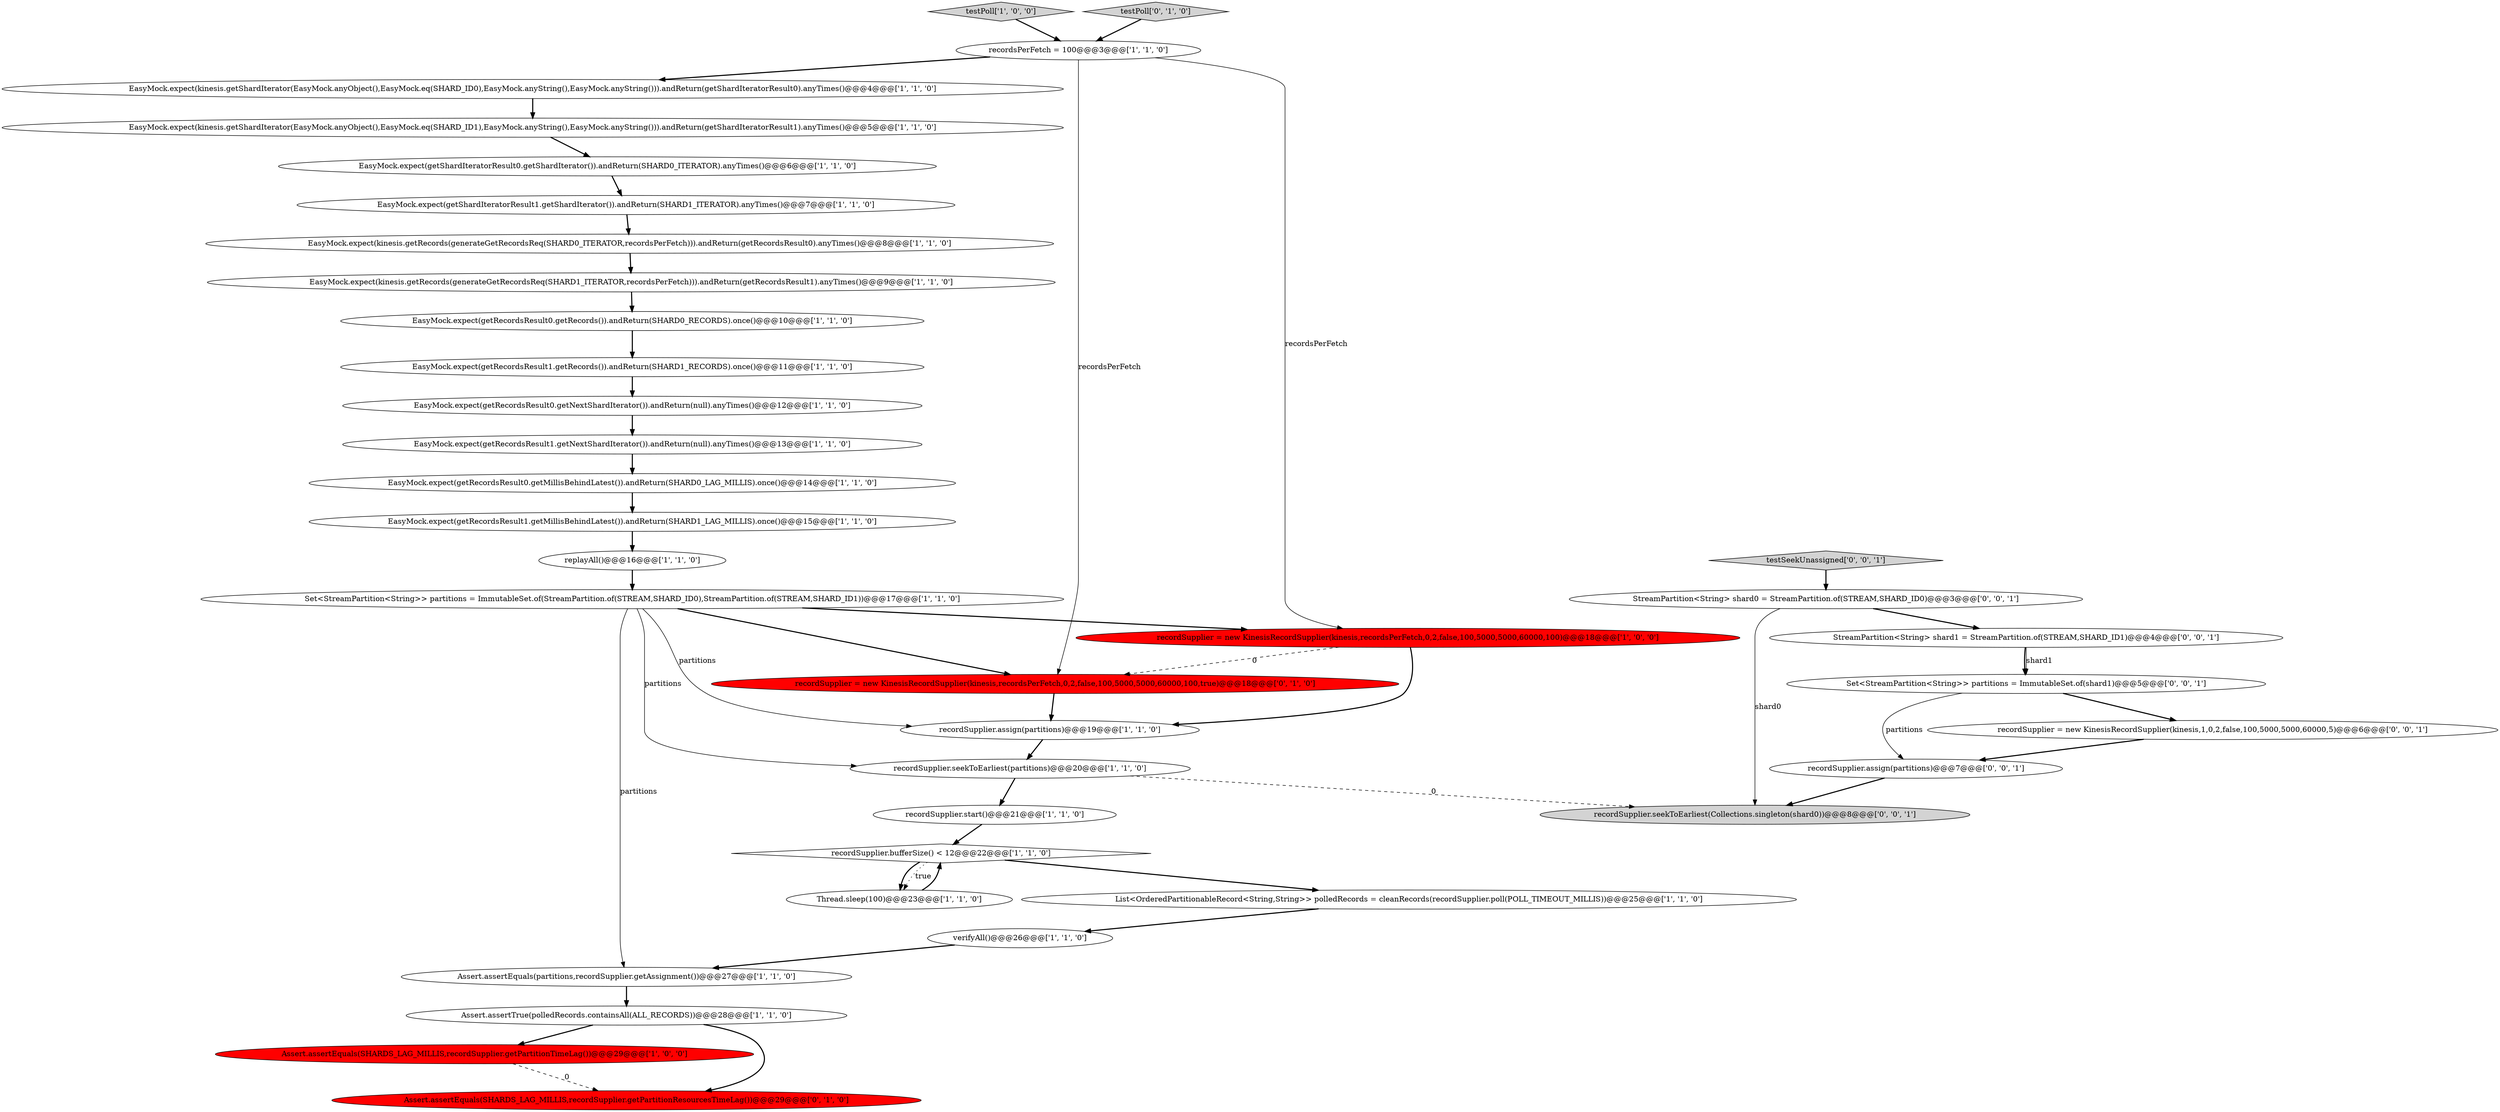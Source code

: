 digraph {
20 [style = filled, label = "Assert.assertEquals(SHARDS_LAG_MILLIS,recordSupplier.getPartitionTimeLag())@@@29@@@['1', '0', '0']", fillcolor = red, shape = ellipse image = "AAA1AAABBB1BBB"];
12 [style = filled, label = "recordSupplier.seekToEarliest(partitions)@@@20@@@['1', '1', '0']", fillcolor = white, shape = ellipse image = "AAA0AAABBB1BBB"];
0 [style = filled, label = "EasyMock.expect(kinesis.getShardIterator(EasyMock.anyObject(),EasyMock.eq(SHARD_ID1),EasyMock.anyString(),EasyMock.anyString())).andReturn(getShardIteratorResult1).anyTimes()@@@5@@@['1', '1', '0']", fillcolor = white, shape = ellipse image = "AAA0AAABBB1BBB"];
14 [style = filled, label = "EasyMock.expect(getShardIteratorResult0.getShardIterator()).andReturn(SHARD0_ITERATOR).anyTimes()@@@6@@@['1', '1', '0']", fillcolor = white, shape = ellipse image = "AAA0AAABBB1BBB"];
8 [style = filled, label = "Set<StreamPartition<String>> partitions = ImmutableSet.of(StreamPartition.of(STREAM,SHARD_ID0),StreamPartition.of(STREAM,SHARD_ID1))@@@17@@@['1', '1', '0']", fillcolor = white, shape = ellipse image = "AAA0AAABBB1BBB"];
17 [style = filled, label = "recordSupplier = new KinesisRecordSupplier(kinesis,recordsPerFetch,0,2,false,100,5000,5000,60000,100)@@@18@@@['1', '0', '0']", fillcolor = red, shape = ellipse image = "AAA1AAABBB1BBB"];
16 [style = filled, label = "EasyMock.expect(kinesis.getRecords(generateGetRecordsReq(SHARD1_ITERATOR,recordsPerFetch))).andReturn(getRecordsResult1).anyTimes()@@@9@@@['1', '1', '0']", fillcolor = white, shape = ellipse image = "AAA0AAABBB1BBB"];
25 [style = filled, label = "recordSupplier.assign(partitions)@@@19@@@['1', '1', '0']", fillcolor = white, shape = ellipse image = "AAA0AAABBB1BBB"];
28 [style = filled, label = "recordSupplier = new KinesisRecordSupplier(kinesis,recordsPerFetch,0,2,false,100,5000,5000,60000,100,true)@@@18@@@['0', '1', '0']", fillcolor = red, shape = ellipse image = "AAA1AAABBB2BBB"];
4 [style = filled, label = "Assert.assertEquals(partitions,recordSupplier.getAssignment())@@@27@@@['1', '1', '0']", fillcolor = white, shape = ellipse image = "AAA0AAABBB1BBB"];
32 [style = filled, label = "Set<StreamPartition<String>> partitions = ImmutableSet.of(shard1)@@@5@@@['0', '0', '1']", fillcolor = white, shape = ellipse image = "AAA0AAABBB3BBB"];
22 [style = filled, label = "Assert.assertTrue(polledRecords.containsAll(ALL_RECORDS))@@@28@@@['1', '1', '0']", fillcolor = white, shape = ellipse image = "AAA0AAABBB1BBB"];
15 [style = filled, label = "verifyAll()@@@26@@@['1', '1', '0']", fillcolor = white, shape = ellipse image = "AAA0AAABBB1BBB"];
30 [style = filled, label = "StreamPartition<String> shard0 = StreamPartition.of(STREAM,SHARD_ID0)@@@3@@@['0', '0', '1']", fillcolor = white, shape = ellipse image = "AAA0AAABBB3BBB"];
3 [style = filled, label = "EasyMock.expect(getRecordsResult1.getNextShardIterator()).andReturn(null).anyTimes()@@@13@@@['1', '1', '0']", fillcolor = white, shape = ellipse image = "AAA0AAABBB1BBB"];
9 [style = filled, label = "EasyMock.expect(getRecordsResult1.getMillisBehindLatest()).andReturn(SHARD1_LAG_MILLIS).once()@@@15@@@['1', '1', '0']", fillcolor = white, shape = ellipse image = "AAA0AAABBB1BBB"];
2 [style = filled, label = "recordSupplier.start()@@@21@@@['1', '1', '0']", fillcolor = white, shape = ellipse image = "AAA0AAABBB1BBB"];
5 [style = filled, label = "Thread.sleep(100)@@@23@@@['1', '1', '0']", fillcolor = white, shape = ellipse image = "AAA0AAABBB1BBB"];
7 [style = filled, label = "EasyMock.expect(getShardIteratorResult1.getShardIterator()).andReturn(SHARD1_ITERATOR).anyTimes()@@@7@@@['1', '1', '0']", fillcolor = white, shape = ellipse image = "AAA0AAABBB1BBB"];
23 [style = filled, label = "replayAll()@@@16@@@['1', '1', '0']", fillcolor = white, shape = ellipse image = "AAA0AAABBB1BBB"];
24 [style = filled, label = "EasyMock.expect(getRecordsResult1.getRecords()).andReturn(SHARD1_RECORDS).once()@@@11@@@['1', '1', '0']", fillcolor = white, shape = ellipse image = "AAA0AAABBB1BBB"];
21 [style = filled, label = "EasyMock.expect(kinesis.getRecords(generateGetRecordsReq(SHARD0_ITERATOR,recordsPerFetch))).andReturn(getRecordsResult0).anyTimes()@@@8@@@['1', '1', '0']", fillcolor = white, shape = ellipse image = "AAA0AAABBB1BBB"];
34 [style = filled, label = "testSeekUnassigned['0', '0', '1']", fillcolor = lightgray, shape = diamond image = "AAA0AAABBB3BBB"];
26 [style = filled, label = "EasyMock.expect(getRecordsResult0.getMillisBehindLatest()).andReturn(SHARD0_LAG_MILLIS).once()@@@14@@@['1', '1', '0']", fillcolor = white, shape = ellipse image = "AAA0AAABBB1BBB"];
6 [style = filled, label = "recordsPerFetch = 100@@@3@@@['1', '1', '0']", fillcolor = white, shape = ellipse image = "AAA0AAABBB1BBB"];
27 [style = filled, label = "Assert.assertEquals(SHARDS_LAG_MILLIS,recordSupplier.getPartitionResourcesTimeLag())@@@29@@@['0', '1', '0']", fillcolor = red, shape = ellipse image = "AAA1AAABBB2BBB"];
36 [style = filled, label = "recordSupplier.assign(partitions)@@@7@@@['0', '0', '1']", fillcolor = white, shape = ellipse image = "AAA0AAABBB3BBB"];
10 [style = filled, label = "testPoll['1', '0', '0']", fillcolor = lightgray, shape = diamond image = "AAA0AAABBB1BBB"];
1 [style = filled, label = "recordSupplier.bufferSize() < 12@@@22@@@['1', '1', '0']", fillcolor = white, shape = diamond image = "AAA0AAABBB1BBB"];
29 [style = filled, label = "testPoll['0', '1', '0']", fillcolor = lightgray, shape = diamond image = "AAA0AAABBB2BBB"];
13 [style = filled, label = "List<OrderedPartitionableRecord<String,String>> polledRecords = cleanRecords(recordSupplier.poll(POLL_TIMEOUT_MILLIS))@@@25@@@['1', '1', '0']", fillcolor = white, shape = ellipse image = "AAA0AAABBB1BBB"];
18 [style = filled, label = "EasyMock.expect(kinesis.getShardIterator(EasyMock.anyObject(),EasyMock.eq(SHARD_ID0),EasyMock.anyString(),EasyMock.anyString())).andReturn(getShardIteratorResult0).anyTimes()@@@4@@@['1', '1', '0']", fillcolor = white, shape = ellipse image = "AAA0AAABBB1BBB"];
35 [style = filled, label = "recordSupplier = new KinesisRecordSupplier(kinesis,1,0,2,false,100,5000,5000,60000,5)@@@6@@@['0', '0', '1']", fillcolor = white, shape = ellipse image = "AAA0AAABBB3BBB"];
11 [style = filled, label = "EasyMock.expect(getRecordsResult0.getNextShardIterator()).andReturn(null).anyTimes()@@@12@@@['1', '1', '0']", fillcolor = white, shape = ellipse image = "AAA0AAABBB1BBB"];
33 [style = filled, label = "recordSupplier.seekToEarliest(Collections.singleton(shard0))@@@8@@@['0', '0', '1']", fillcolor = lightgray, shape = ellipse image = "AAA0AAABBB3BBB"];
31 [style = filled, label = "StreamPartition<String> shard1 = StreamPartition.of(STREAM,SHARD_ID1)@@@4@@@['0', '0', '1']", fillcolor = white, shape = ellipse image = "AAA0AAABBB3BBB"];
19 [style = filled, label = "EasyMock.expect(getRecordsResult0.getRecords()).andReturn(SHARD0_RECORDS).once()@@@10@@@['1', '1', '0']", fillcolor = white, shape = ellipse image = "AAA0AAABBB1BBB"];
1->5 [style = bold, label=""];
8->4 [style = solid, label="partitions"];
32->35 [style = bold, label=""];
17->25 [style = bold, label=""];
8->28 [style = bold, label=""];
30->33 [style = solid, label="shard0"];
12->33 [style = dashed, label="0"];
8->25 [style = solid, label="partitions"];
2->1 [style = bold, label=""];
6->18 [style = bold, label=""];
31->32 [style = bold, label=""];
20->27 [style = dashed, label="0"];
3->26 [style = bold, label=""];
26->9 [style = bold, label=""];
31->32 [style = solid, label="shard1"];
23->8 [style = bold, label=""];
16->19 [style = bold, label=""];
36->33 [style = bold, label=""];
6->17 [style = solid, label="recordsPerFetch"];
1->13 [style = bold, label=""];
10->6 [style = bold, label=""];
34->30 [style = bold, label=""];
14->7 [style = bold, label=""];
19->24 [style = bold, label=""];
9->23 [style = bold, label=""];
8->17 [style = bold, label=""];
17->28 [style = dashed, label="0"];
5->1 [style = bold, label=""];
29->6 [style = bold, label=""];
12->2 [style = bold, label=""];
0->14 [style = bold, label=""];
22->20 [style = bold, label=""];
22->27 [style = bold, label=""];
11->3 [style = bold, label=""];
25->12 [style = bold, label=""];
30->31 [style = bold, label=""];
24->11 [style = bold, label=""];
32->36 [style = solid, label="partitions"];
8->12 [style = solid, label="partitions"];
15->4 [style = bold, label=""];
21->16 [style = bold, label=""];
7->21 [style = bold, label=""];
28->25 [style = bold, label=""];
13->15 [style = bold, label=""];
35->36 [style = bold, label=""];
4->22 [style = bold, label=""];
18->0 [style = bold, label=""];
1->5 [style = dotted, label="true"];
6->28 [style = solid, label="recordsPerFetch"];
}

